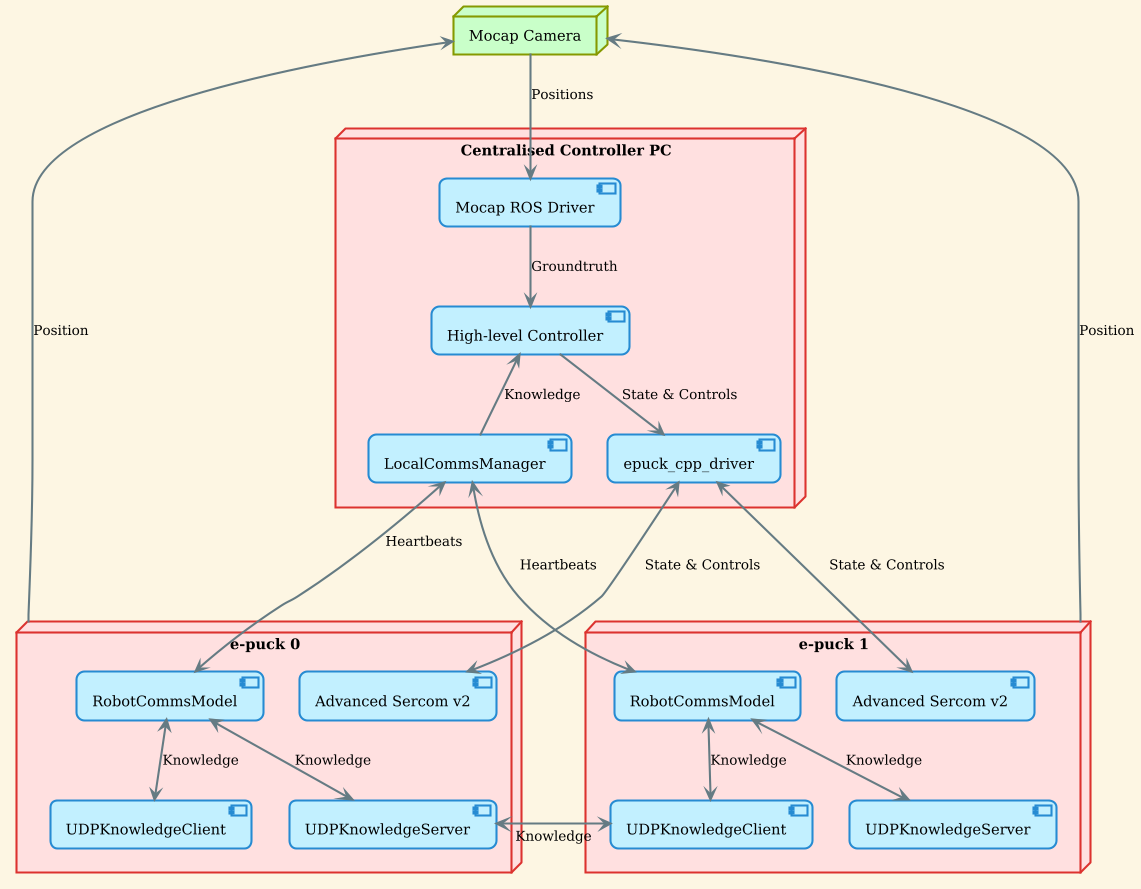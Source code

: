 @startuml

!theme sunlust

!$enable_digital_twin = 0

node "Mocap Camera"

node "Centralised Controller PC" as PC {
  component "LocalCommsManager"

  component "High-level Controller"

  component "epuck_cpp_driver"

  component "Mocap ROS Driver"
}

node "e-puck 0" {
  !if ($enable_digital_twin == 0)
    component "RobotCommsModel" as epuck0RobotCommsModel
    component "UDPKnowledgeServer" as epuck0UDPKnowledgeServer
    component "UDPKnowledgeClient" as epuck0UDPKnowledgeClient
    component "Advanced Sercom v2" as epuck0AdvancedSercom
  !endif
}

node "e-puck 1" {
  !if ($enable_digital_twin == 0)
    component "RobotCommsModel" as epuck1RobotCommsModel
    component "UDPKnowledgeServer" as epuck1UDPKnowledgeServer
    component "UDPKnowledgeClient" as epuck1UDPKnowledgeClient
    component "Advanced Sercom v2" as epuck1AdvancedSercom
  !endif
}

"Mocap Camera" <-- "e-puck 0": Position
"Mocap Camera" <-- "e-puck 1": Position
"Mocap Camera" --> "Mocap ROS Driver": Positions
"Mocap ROS Driver" --> "High-level Controller": Groundtruth

' Simplify the diagram by hiding the UDP knowledge server and client connections if the digital twin is disabled
!if ($enable_digital_twin == 0)
  "High-level Controller" --> "epuck_cpp_driver": State & Controls
  "High-level Controller" <-- "LocalCommsManager": Knowledge
  PC -[hidden]-> "e-puck 0"
  PC -[hidden]-> "e-puck 1"
  "e-puck 0" -[hidden]> "e-puck 1"

  "epuck_cpp_driver" <--> epuck0AdvancedSercom: State & Controls
  "epuck_cpp_driver" <--> epuck1AdvancedSercom: State & Controls
  "LocalCommsManager" <--> epuck0RobotCommsModel: Heartbeats\n\n\n
  "LocalCommsManager" <--> epuck1RobotCommsModel: Heartbeats
  epuck0RobotCommsModel <--> epuck0UDPKnowledgeServer: Knowledge
  epuck0RobotCommsModel <--> epuck0UDPKnowledgeClient: Knowledge
  epuck1RobotCommsModel <--> epuck1UDPKnowledgeClient: Knowledge
  epuck1RobotCommsModel <--> epuck1UDPKnowledgeServer: Knowledge
  epuck0UDPKnowledgeServer <-> epuck1UDPKnowledgeClient: Knowledge
  epuck0UDPKnowledgeClient -[hidden]> epuck0UDPKnowledgeServer
  epuck1UDPKnowledgeClient -[hidden]> epuck1UDPKnowledgeServer
!else
  "epuck_cpp_driver" <-- "High-level Controller": State & Controls
  "High-level Controller" <- "LocalCommsManager": Knowledge
  "epuck_cpp_driver" <-> "e-puck 0": State & Controls
  "epuck_cpp_driver" <-down-> "e-puck 1": State & Controls
  "LocalCommsManager" <-up-> "e-puck 0": Heartbeats
  "LocalCommsManager" <-> "e-puck 1": Heartbeats
  "e-puck 0" <--> "e-puck 1": Knowledge
!endif



' Only show the Gazebo digital twin if enabled
!if ($enable_digital_twin == 1)
  node "Gazebo Digital Twin" as Gazebo {
    component "LocalCommsManager" as gzLocalCommsManager

    node "e-puck 0" as simEpuck0 {
      component "RobotCommsModel" as simEpuck0RobotCommsModel
      component "GZKnowledgeServer" as simEpuck0GZKnowledgeServer
      component "GZKnowledgeClient" as simEpuck0GZKnowledgeClient
    }

    node "e-puck 1" as simEpuck1 {
      component "RobotCommsModel" as simEpuck1RobotCommsModel
      component "GZKnowledgeServer" as simEpuck1GZKnowledgeServer
      component "GZKnowledgeClient" as simEpuck1GZKnowledgeClient
    }
  }

  "High-level Controller" --> Gazebo: State & Controls

  gzLocalCommsManager <--> simEpuck0RobotCommsModel: Heartbeats
  gzLocalCommsManager <--> simEpuck1RobotCommsModel: Heartbeats
  simEpuck0RobotCommsModel <--> simEpuck0GZKnowledgeServer: Knowledge
  simEpuck0RobotCommsModel <--> simEpuck0GZKnowledgeClient: Knowledge
  simEpuck1RobotCommsModel <--> simEpuck1GZKnowledgeClient: Knowledge
  simEpuck1RobotCommsModel <--> simEpuck1GZKnowledgeServer: Knowledge
  simEpuck0GZKnowledgeServer <-> simEpuck1GZKnowledgeClient: Knowledge

  simEpuck0 -[hidden]> simEpuck1
  simEpuck0GZKnowledgeClient -[hidden]> simEpuck0GZKnowledgeServer
  simEpuck1GZKnowledgeClient -[hidden]> simEpuck1GZKnowledgeServer
!endif

@enduml

